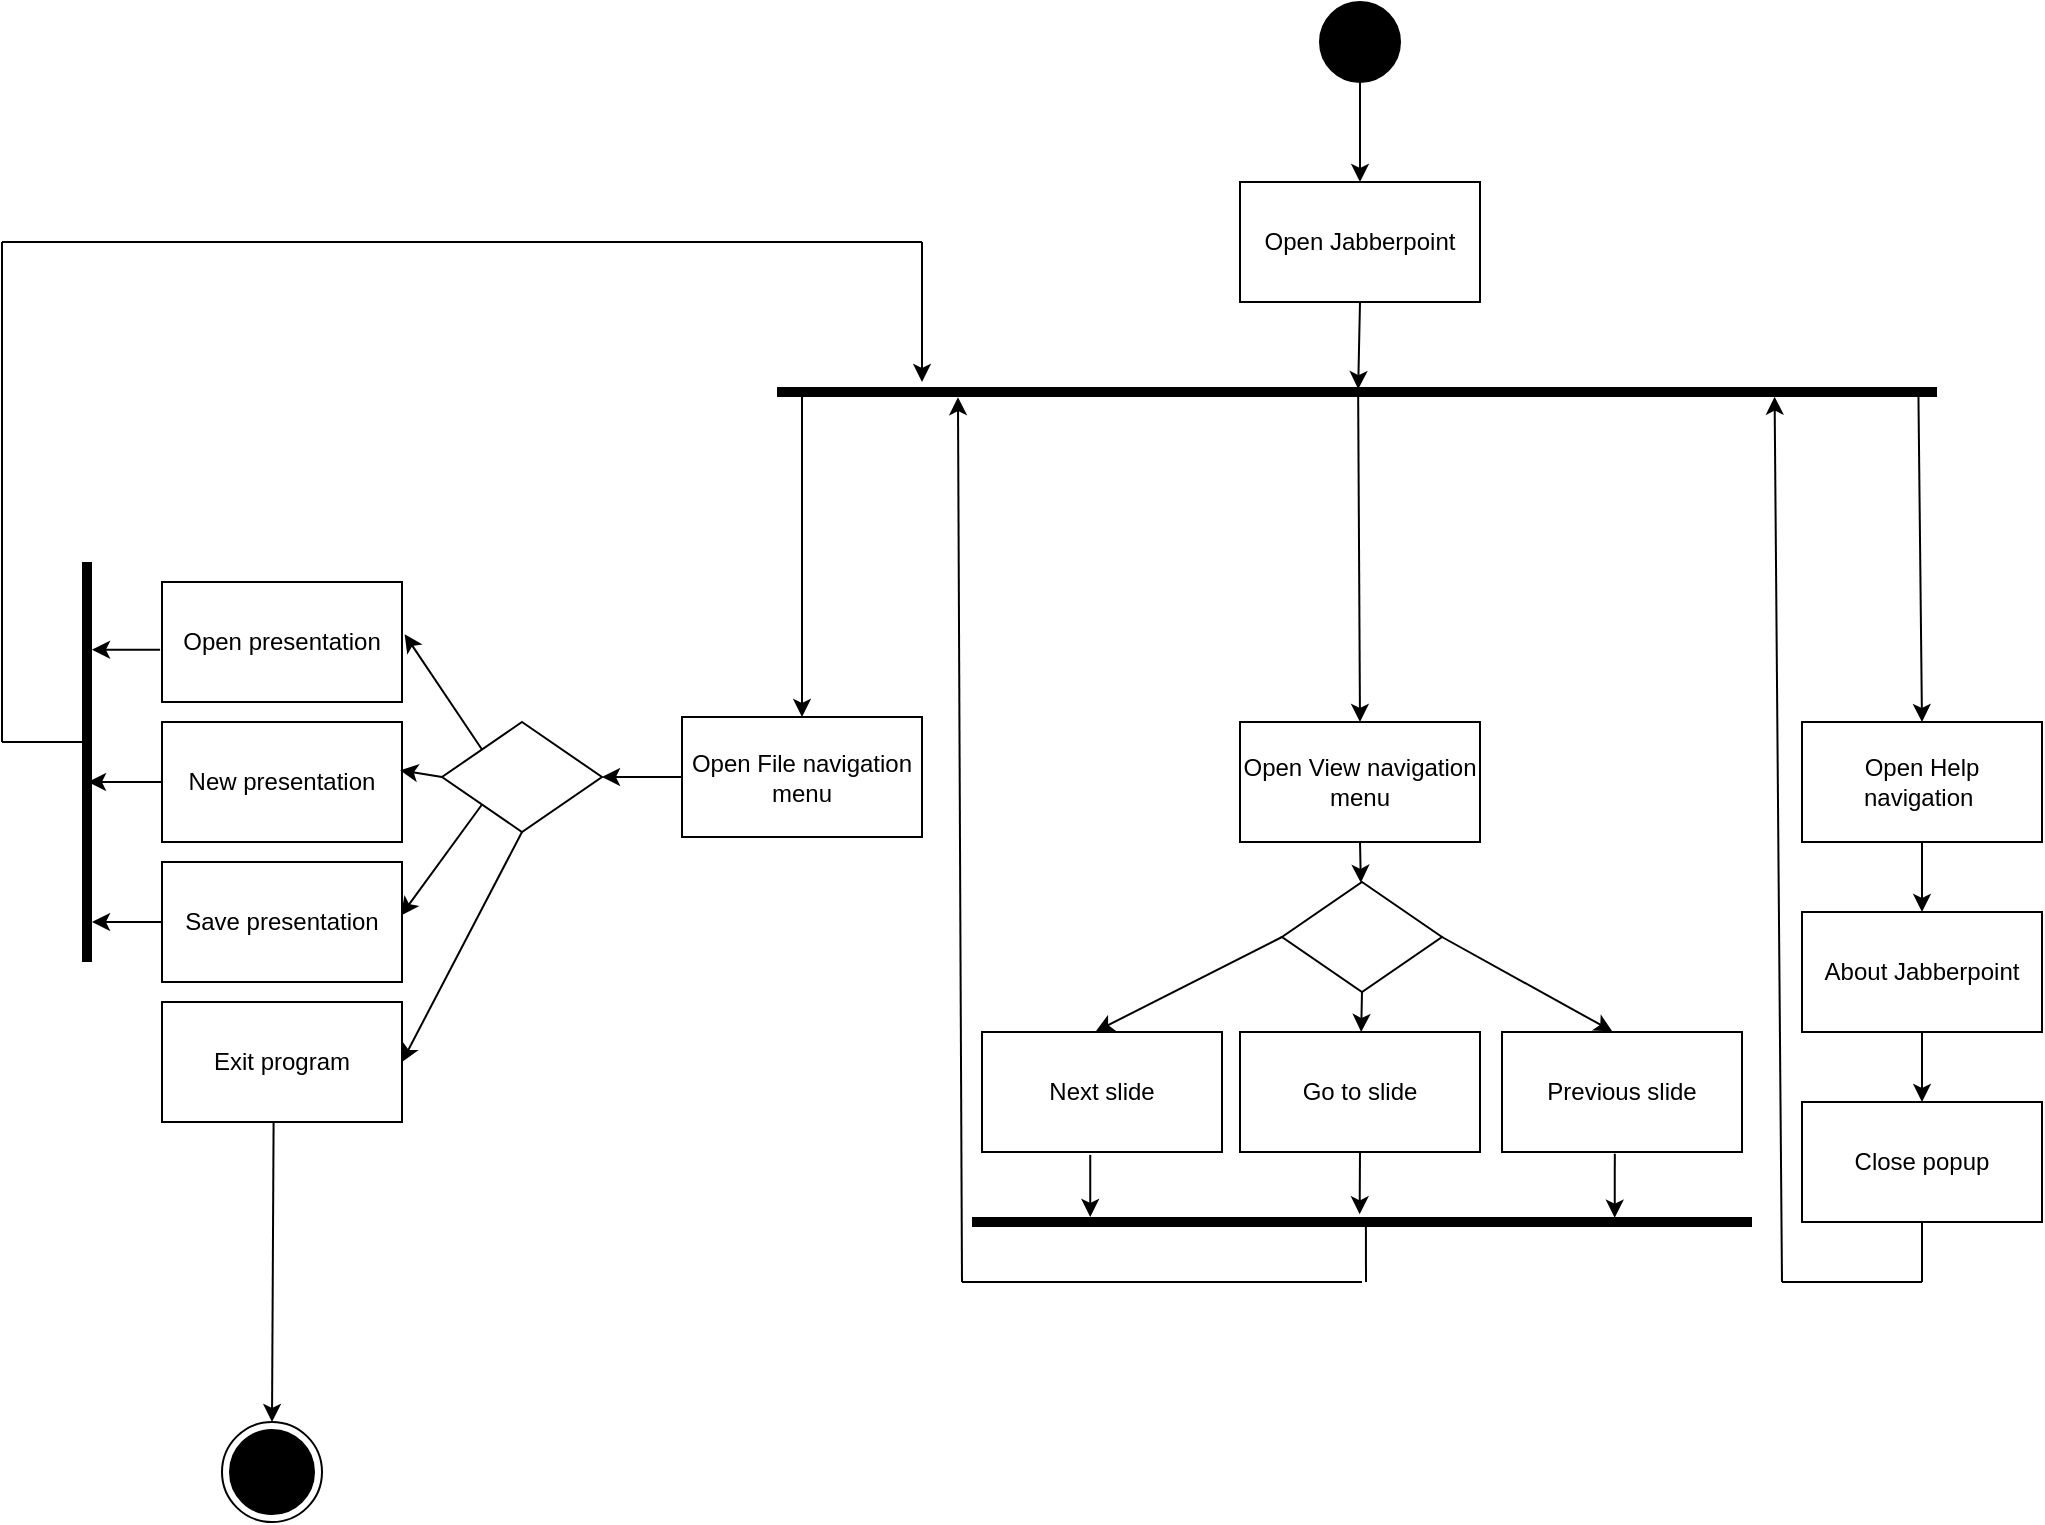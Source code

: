 <mxfile version="20.8.5" type="device"><diagram id="vNLxLb-PJYF013BAF8w1" name="Page-1"><mxGraphModel dx="3185" dy="1205" grid="1" gridSize="10" guides="1" tooltips="1" connect="1" arrows="1" fold="1" page="1" pageScale="1" pageWidth="827" pageHeight="1169" math="0" shadow="0"><root><mxCell id="0"/><mxCell id="1" parent="0"/><mxCell id="vcYzzI4dRrPzJKDC5KhZ-1" value="" style="shape=ellipse;html=1;fillColor=#000000;fontSize=18;fontColor=#ffffff;" parent="1" vertex="1"><mxGeometry x="399" y="70" width="40" height="40" as="geometry"/></mxCell><mxCell id="vcYzzI4dRrPzJKDC5KhZ-2" value="" style="ellipse;html=1;shape=endState;fillColor=#000000;strokeColor=#000000;" parent="1" vertex="1"><mxGeometry x="-150" y="780" width="50" height="50" as="geometry"/></mxCell><mxCell id="vcYzzI4dRrPzJKDC5KhZ-4" value="" style="endArrow=classic;html=1;rounded=0;exitX=0.5;exitY=1;exitDx=0;exitDy=0;entryX=0.5;entryY=0;entryDx=0;entryDy=0;" parent="1" source="vcYzzI4dRrPzJKDC5KhZ-1" target="vcYzzI4dRrPzJKDC5KhZ-7" edge="1"><mxGeometry width="50" height="50" relative="1" as="geometry"><mxPoint x="540" y="410" as="sourcePoint"/><mxPoint x="420" y="150" as="targetPoint"/></mxGeometry></mxCell><mxCell id="vcYzzI4dRrPzJKDC5KhZ-5" value="" style="endArrow=classic;html=1;rounded=0;entryX=0.5;entryY=0;entryDx=0;entryDy=0;" parent="1" source="vcYzzI4dRrPzJKDC5KhZ-24" target="vcYzzI4dRrPzJKDC5KhZ-6" edge="1"><mxGeometry width="50" height="50" relative="1" as="geometry"><mxPoint x="150" y="280" as="sourcePoint"/><mxPoint x="160" y="370" as="targetPoint"/></mxGeometry></mxCell><mxCell id="vcYzzI4dRrPzJKDC5KhZ-6" value="Open File navigation menu" style="rounded=0;whiteSpace=wrap;html=1;fillColor=none;" parent="1" vertex="1"><mxGeometry x="80" y="427.5" width="120" height="60" as="geometry"/></mxCell><mxCell id="vcYzzI4dRrPzJKDC5KhZ-7" value="Open Jabberpoint" style="rounded=0;whiteSpace=wrap;html=1;fillColor=none;" parent="1" vertex="1"><mxGeometry x="359" y="160" width="120" height="60" as="geometry"/></mxCell><mxCell id="vcYzzI4dRrPzJKDC5KhZ-8" value="" style="endArrow=classic;html=1;rounded=0;exitX=0.5;exitY=1;exitDx=0;exitDy=0;entryX=0.214;entryY=0.499;entryDx=0;entryDy=0;entryPerimeter=0;" parent="1" source="vcYzzI4dRrPzJKDC5KhZ-7" target="vcYzzI4dRrPzJKDC5KhZ-24" edge="1"><mxGeometry width="50" height="50" relative="1" as="geometry"><mxPoint x="350" y="390" as="sourcePoint"/><mxPoint x="419" y="260" as="targetPoint"/></mxGeometry></mxCell><mxCell id="vcYzzI4dRrPzJKDC5KhZ-9" value="" style="endArrow=classic;html=1;rounded=0;entryX=0.5;entryY=0;entryDx=0;entryDy=0;exitX=0.786;exitY=0.499;exitDx=0;exitDy=0;exitPerimeter=0;" parent="1" source="vcYzzI4dRrPzJKDC5KhZ-24" target="vcYzzI4dRrPzJKDC5KhZ-10" edge="1"><mxGeometry width="50" height="50" relative="1" as="geometry"><mxPoint x="419" y="330" as="sourcePoint"/><mxPoint x="439" y="430" as="targetPoint"/></mxGeometry></mxCell><mxCell id="vcYzzI4dRrPzJKDC5KhZ-10" value="Open View navigation menu" style="rounded=0;whiteSpace=wrap;html=1;fillColor=none;" parent="1" vertex="1"><mxGeometry x="359" y="430" width="120" height="60" as="geometry"/></mxCell><mxCell id="vcYzzI4dRrPzJKDC5KhZ-11" value="" style="endArrow=classic;html=1;rounded=0;entryX=0.5;entryY=0;entryDx=0;entryDy=0;exitX=0.9;exitY=0.016;exitDx=0;exitDy=0;exitPerimeter=0;" parent="1" source="vcYzzI4dRrPzJKDC5KhZ-24" target="vcYzzI4dRrPzJKDC5KhZ-12" edge="1"><mxGeometry width="50" height="50" relative="1" as="geometry"><mxPoint x="479" y="295" as="sourcePoint"/><mxPoint x="720" y="370" as="targetPoint"/></mxGeometry></mxCell><mxCell id="vcYzzI4dRrPzJKDC5KhZ-12" value="Open Help navigation&amp;nbsp;" style="rounded=0;whiteSpace=wrap;html=1;fillColor=none;" parent="1" vertex="1"><mxGeometry x="640" y="430" width="120" height="60" as="geometry"/></mxCell><mxCell id="vcYzzI4dRrPzJKDC5KhZ-16" value="" style="endArrow=classic;html=1;rounded=0;exitX=0;exitY=0.5;exitDx=0;exitDy=0;entryX=1;entryY=0.5;entryDx=0;entryDy=0;" parent="1" source="vcYzzI4dRrPzJKDC5KhZ-6" target="vcYzzI4dRrPzJKDC5KhZ-17" edge="1"><mxGeometry width="50" height="50" relative="1" as="geometry"><mxPoint x="90" y="650" as="sourcePoint"/><mxPoint x="20" y="470" as="targetPoint"/></mxGeometry></mxCell><mxCell id="vcYzzI4dRrPzJKDC5KhZ-17" value="" style="rhombus;whiteSpace=wrap;html=1;fillColor=none;" parent="1" vertex="1"><mxGeometry x="-40" y="430" width="80" height="55" as="geometry"/></mxCell><mxCell id="vcYzzI4dRrPzJKDC5KhZ-19" value="" style="endArrow=classic;html=1;rounded=0;exitX=0.5;exitY=1;exitDx=0;exitDy=0;entryX=1;entryY=0.5;entryDx=0;entryDy=0;" parent="1" source="vcYzzI4dRrPzJKDC5KhZ-17" target="vcYzzI4dRrPzJKDC5KhZ-26" edge="1"><mxGeometry width="50" height="50" relative="1" as="geometry"><mxPoint x="230" y="610" as="sourcePoint"/><mxPoint x="210" y="580" as="targetPoint"/></mxGeometry></mxCell><mxCell id="vcYzzI4dRrPzJKDC5KhZ-21" value="Open presentation" style="rounded=0;whiteSpace=wrap;html=1;fillColor=none;" parent="1" vertex="1"><mxGeometry x="-180" y="360" width="120" height="60" as="geometry"/></mxCell><mxCell id="vcYzzI4dRrPzJKDC5KhZ-22" value="New presentation" style="rounded=0;whiteSpace=wrap;html=1;fillColor=none;" parent="1" vertex="1"><mxGeometry x="-180" y="430" width="120" height="60" as="geometry"/></mxCell><mxCell id="vcYzzI4dRrPzJKDC5KhZ-24" value="" style="html=1;points=[];perimeter=orthogonalPerimeter;fillColor=#000000;strokeColor=none;rotation=90;" parent="1" vertex="1"><mxGeometry x="415" y="-25" width="5" height="580" as="geometry"/></mxCell><mxCell id="vcYzzI4dRrPzJKDC5KhZ-25" value="Save presentation" style="rounded=0;whiteSpace=wrap;html=1;fillColor=none;" parent="1" vertex="1"><mxGeometry x="-180" y="500" width="120" height="60" as="geometry"/></mxCell><mxCell id="vcYzzI4dRrPzJKDC5KhZ-26" value="Exit program" style="rounded=0;whiteSpace=wrap;html=1;fillColor=none;" parent="1" vertex="1"><mxGeometry x="-180" y="570" width="120" height="60" as="geometry"/></mxCell><mxCell id="vcYzzI4dRrPzJKDC5KhZ-29" value="" style="endArrow=classic;html=1;rounded=0;exitX=0;exitY=1;exitDx=0;exitDy=0;entryX=0.996;entryY=0.445;entryDx=0;entryDy=0;entryPerimeter=0;" parent="1" source="vcYzzI4dRrPzJKDC5KhZ-17" target="vcYzzI4dRrPzJKDC5KhZ-25" edge="1"><mxGeometry width="50" height="50" relative="1" as="geometry"><mxPoint x="80" y="610" as="sourcePoint"/><mxPoint x="130" y="560" as="targetPoint"/></mxGeometry></mxCell><mxCell id="vcYzzI4dRrPzJKDC5KhZ-30" value="" style="endArrow=classic;html=1;rounded=0;exitX=0;exitY=0.5;exitDx=0;exitDy=0;entryX=0.992;entryY=0.402;entryDx=0;entryDy=0;entryPerimeter=0;" parent="1" source="vcYzzI4dRrPzJKDC5KhZ-17" target="vcYzzI4dRrPzJKDC5KhZ-22" edge="1"><mxGeometry width="50" height="50" relative="1" as="geometry"><mxPoint x="-90" y="530" as="sourcePoint"/><mxPoint x="-40" y="480" as="targetPoint"/></mxGeometry></mxCell><mxCell id="vcYzzI4dRrPzJKDC5KhZ-31" value="" style="endArrow=classic;html=1;rounded=0;exitX=0;exitY=0;exitDx=0;exitDy=0;entryX=1.011;entryY=0.436;entryDx=0;entryDy=0;entryPerimeter=0;" parent="1" source="vcYzzI4dRrPzJKDC5KhZ-17" target="vcYzzI4dRrPzJKDC5KhZ-21" edge="1"><mxGeometry width="50" height="50" relative="1" as="geometry"><mxPoint x="-100" y="550" as="sourcePoint"/><mxPoint x="-50" y="500" as="targetPoint"/></mxGeometry></mxCell><mxCell id="vcYzzI4dRrPzJKDC5KhZ-32" value="" style="html=1;points=[];perimeter=orthogonalPerimeter;fillColor=#000000;strokeColor=none;" parent="1" vertex="1"><mxGeometry x="-220" y="350" width="5" height="200" as="geometry"/></mxCell><mxCell id="vcYzzI4dRrPzJKDC5KhZ-33" value="" style="endArrow=classic;html=1;rounded=0;exitX=-0.008;exitY=0.564;exitDx=0;exitDy=0;exitPerimeter=0;" parent="1" source="vcYzzI4dRrPzJKDC5KhZ-21" target="vcYzzI4dRrPzJKDC5KhZ-32" edge="1"><mxGeometry width="50" height="50" relative="1" as="geometry"><mxPoint x="-260" y="400" as="sourcePoint"/><mxPoint x="-210" y="350" as="targetPoint"/></mxGeometry></mxCell><mxCell id="vcYzzI4dRrPzJKDC5KhZ-34" value="" style="endArrow=classic;html=1;rounded=0;exitX=0;exitY=0.5;exitDx=0;exitDy=0;" parent="1" source="vcYzzI4dRrPzJKDC5KhZ-22" edge="1"><mxGeometry width="50" height="50" relative="1" as="geometry"><mxPoint x="-200" y="530" as="sourcePoint"/><mxPoint x="-217" y="460" as="targetPoint"/></mxGeometry></mxCell><mxCell id="vcYzzI4dRrPzJKDC5KhZ-35" value="" style="endArrow=classic;html=1;rounded=0;exitX=0;exitY=0.5;exitDx=0;exitDy=0;" parent="1" source="vcYzzI4dRrPzJKDC5KhZ-25" target="vcYzzI4dRrPzJKDC5KhZ-32" edge="1"><mxGeometry width="50" height="50" relative="1" as="geometry"><mxPoint x="-270" y="560" as="sourcePoint"/><mxPoint x="-220" y="510" as="targetPoint"/></mxGeometry></mxCell><mxCell id="vcYzzI4dRrPzJKDC5KhZ-38" value="" style="endArrow=none;html=1;rounded=0;entryX=0.4;entryY=0.45;entryDx=0;entryDy=0;entryPerimeter=0;" parent="1" target="vcYzzI4dRrPzJKDC5KhZ-32" edge="1"><mxGeometry width="50" height="50" relative="1" as="geometry"><mxPoint x="-260" y="440" as="sourcePoint"/><mxPoint x="-210" y="450" as="targetPoint"/></mxGeometry></mxCell><mxCell id="vcYzzI4dRrPzJKDC5KhZ-39" value="" style="endArrow=none;html=1;rounded=0;" parent="1" edge="1"><mxGeometry width="50" height="50" relative="1" as="geometry"><mxPoint x="-260" y="440" as="sourcePoint"/><mxPoint x="-260" y="190" as="targetPoint"/></mxGeometry></mxCell><mxCell id="vcYzzI4dRrPzJKDC5KhZ-41" value="" style="endArrow=none;html=1;rounded=0;" parent="1" edge="1"><mxGeometry width="50" height="50" relative="1" as="geometry"><mxPoint x="-260" y="190" as="sourcePoint"/><mxPoint x="200" y="190" as="targetPoint"/></mxGeometry></mxCell><mxCell id="vcYzzI4dRrPzJKDC5KhZ-42" value="" style="endArrow=classic;html=1;rounded=0;" parent="1" edge="1"><mxGeometry width="50" height="50" relative="1" as="geometry"><mxPoint x="200" y="190" as="sourcePoint"/><mxPoint x="200" y="260" as="targetPoint"/></mxGeometry></mxCell><mxCell id="vcYzzI4dRrPzJKDC5KhZ-43" value="Next slide" style="rounded=0;whiteSpace=wrap;html=1;fillColor=none;" parent="1" vertex="1"><mxGeometry x="230" y="585" width="120" height="60" as="geometry"/></mxCell><mxCell id="vcYzzI4dRrPzJKDC5KhZ-44" value="Previous slide" style="rounded=0;whiteSpace=wrap;html=1;fillColor=none;" parent="1" vertex="1"><mxGeometry x="490" y="585" width="120" height="60" as="geometry"/></mxCell><mxCell id="vcYzzI4dRrPzJKDC5KhZ-45" value="Go to slide" style="rounded=0;whiteSpace=wrap;html=1;fillColor=none;" parent="1" vertex="1"><mxGeometry x="359" y="585" width="120" height="60" as="geometry"/></mxCell><mxCell id="vcYzzI4dRrPzJKDC5KhZ-46" value="" style="endArrow=classic;html=1;rounded=0;exitX=0.5;exitY=1;exitDx=0;exitDy=0;" parent="1" source="vcYzzI4dRrPzJKDC5KhZ-10" target="vcYzzI4dRrPzJKDC5KhZ-47" edge="1"><mxGeometry width="50" height="50" relative="1" as="geometry"><mxPoint x="400" y="660" as="sourcePoint"/><mxPoint x="370" y="620" as="targetPoint"/></mxGeometry></mxCell><mxCell id="vcYzzI4dRrPzJKDC5KhZ-47" value="" style="rhombus;whiteSpace=wrap;html=1;fillColor=none;" parent="1" vertex="1"><mxGeometry x="380" y="510" width="80" height="55" as="geometry"/></mxCell><mxCell id="vcYzzI4dRrPzJKDC5KhZ-48" value="" style="endArrow=classic;html=1;rounded=0;exitX=1;exitY=0.5;exitDx=0;exitDy=0;entryX=0.46;entryY=-0.005;entryDx=0;entryDy=0;entryPerimeter=0;" parent="1" source="vcYzzI4dRrPzJKDC5KhZ-47" target="vcYzzI4dRrPzJKDC5KhZ-44" edge="1"><mxGeometry width="50" height="50" relative="1" as="geometry"><mxPoint x="500" y="580" as="sourcePoint"/><mxPoint x="550" y="530" as="targetPoint"/></mxGeometry></mxCell><mxCell id="vcYzzI4dRrPzJKDC5KhZ-49" value="" style="endArrow=classic;html=1;rounded=0;exitX=0.5;exitY=1;exitDx=0;exitDy=0;" parent="1" source="vcYzzI4dRrPzJKDC5KhZ-47" target="vcYzzI4dRrPzJKDC5KhZ-45" edge="1"><mxGeometry width="50" height="50" relative="1" as="geometry"><mxPoint x="180" y="590" as="sourcePoint"/><mxPoint x="230" y="540" as="targetPoint"/></mxGeometry></mxCell><mxCell id="vcYzzI4dRrPzJKDC5KhZ-50" value="" style="endArrow=classic;html=1;rounded=0;exitX=0;exitY=0.5;exitDx=0;exitDy=0;entryX=0.474;entryY=-0.005;entryDx=0;entryDy=0;entryPerimeter=0;" parent="1" source="vcYzzI4dRrPzJKDC5KhZ-47" target="vcYzzI4dRrPzJKDC5KhZ-43" edge="1"><mxGeometry width="50" height="50" relative="1" as="geometry"><mxPoint x="200" y="520" as="sourcePoint"/><mxPoint x="250" y="470" as="targetPoint"/></mxGeometry></mxCell><mxCell id="vcYzzI4dRrPzJKDC5KhZ-52" value="" style="html=1;points=[];perimeter=orthogonalPerimeter;fillColor=#000000;strokeColor=none;rotation=90;" parent="1" vertex="1"><mxGeometry x="417.5" y="485" width="5" height="390" as="geometry"/></mxCell><mxCell id="vcYzzI4dRrPzJKDC5KhZ-53" value="" style="endArrow=classic;html=1;rounded=0;exitX=0.451;exitY=1.024;exitDx=0;exitDy=0;exitPerimeter=0;" parent="1" source="vcYzzI4dRrPzJKDC5KhZ-43" target="vcYzzI4dRrPzJKDC5KhZ-52" edge="1"><mxGeometry width="50" height="50" relative="1" as="geometry"><mxPoint x="380" y="770" as="sourcePoint"/><mxPoint x="430" y="720" as="targetPoint"/></mxGeometry></mxCell><mxCell id="vcYzzI4dRrPzJKDC5KhZ-54" value="" style="endArrow=classic;html=1;rounded=0;exitX=0.5;exitY=1;exitDx=0;exitDy=0;entryX=-0.271;entryY=0.503;entryDx=0;entryDy=0;entryPerimeter=0;" parent="1" source="vcYzzI4dRrPzJKDC5KhZ-45" target="vcYzzI4dRrPzJKDC5KhZ-52" edge="1"><mxGeometry width="50" height="50" relative="1" as="geometry"><mxPoint x="410" y="740" as="sourcePoint"/><mxPoint x="460" y="690" as="targetPoint"/></mxGeometry></mxCell><mxCell id="vcYzzI4dRrPzJKDC5KhZ-55" value="" style="endArrow=classic;html=1;rounded=0;exitX=0.47;exitY=1.014;exitDx=0;exitDy=0;exitPerimeter=0;entryX=0.071;entryY=0.176;entryDx=0;entryDy=0;entryPerimeter=0;" parent="1" source="vcYzzI4dRrPzJKDC5KhZ-44" target="vcYzzI4dRrPzJKDC5KhZ-52" edge="1"><mxGeometry width="50" height="50" relative="1" as="geometry"><mxPoint x="600" y="780" as="sourcePoint"/><mxPoint x="650" y="730" as="targetPoint"/></mxGeometry></mxCell><mxCell id="vcYzzI4dRrPzJKDC5KhZ-57" value="" style="endArrow=none;html=1;rounded=0;entryX=0.871;entryY=0.495;entryDx=0;entryDy=0;entryPerimeter=0;" parent="1" target="vcYzzI4dRrPzJKDC5KhZ-52" edge="1"><mxGeometry width="50" height="50" relative="1" as="geometry"><mxPoint x="422" y="710" as="sourcePoint"/><mxPoint x="430" y="700" as="targetPoint"/></mxGeometry></mxCell><mxCell id="vcYzzI4dRrPzJKDC5KhZ-58" value="" style="endArrow=none;html=1;rounded=0;" parent="1" edge="1"><mxGeometry width="50" height="50" relative="1" as="geometry"><mxPoint x="220" y="710" as="sourcePoint"/><mxPoint x="420" y="710" as="targetPoint"/></mxGeometry></mxCell><mxCell id="vcYzzI4dRrPzJKDC5KhZ-59" value="" style="endArrow=classic;html=1;rounded=0;entryX=1.014;entryY=0.844;entryDx=0;entryDy=0;entryPerimeter=0;" parent="1" target="vcYzzI4dRrPzJKDC5KhZ-24" edge="1"><mxGeometry width="50" height="50" relative="1" as="geometry"><mxPoint x="220" y="710" as="sourcePoint"/><mxPoint x="250" y="560" as="targetPoint"/></mxGeometry></mxCell><mxCell id="vcYzzI4dRrPzJKDC5KhZ-60" value="" style="endArrow=classic;html=1;rounded=0;exitX=0.5;exitY=1;exitDx=0;exitDy=0;entryX=0.5;entryY=0;entryDx=0;entryDy=0;" parent="1" source="vcYzzI4dRrPzJKDC5KhZ-12" target="vcYzzI4dRrPzJKDC5KhZ-67" edge="1"><mxGeometry width="50" height="50" relative="1" as="geometry"><mxPoint x="670" y="570" as="sourcePoint"/><mxPoint x="700" y="530" as="targetPoint"/></mxGeometry></mxCell><mxCell id="vcYzzI4dRrPzJKDC5KhZ-61" value="Close popup" style="rounded=0;whiteSpace=wrap;html=1;fillColor=none;" parent="1" vertex="1"><mxGeometry x="640" y="620" width="120" height="60" as="geometry"/></mxCell><mxCell id="vcYzzI4dRrPzJKDC5KhZ-63" value="" style="endArrow=none;html=1;rounded=0;exitX=0.5;exitY=1;exitDx=0;exitDy=0;" parent="1" source="vcYzzI4dRrPzJKDC5KhZ-61" edge="1"><mxGeometry width="50" height="50" relative="1" as="geometry"><mxPoint x="780" y="680" as="sourcePoint"/><mxPoint x="700" y="710" as="targetPoint"/></mxGeometry></mxCell><mxCell id="vcYzzI4dRrPzJKDC5KhZ-64" value="" style="endArrow=none;html=1;rounded=0;" parent="1" edge="1"><mxGeometry width="50" height="50" relative="1" as="geometry"><mxPoint x="630" y="710" as="sourcePoint"/><mxPoint x="700" y="710" as="targetPoint"/></mxGeometry></mxCell><mxCell id="vcYzzI4dRrPzJKDC5KhZ-65" value="" style="endArrow=classic;html=1;rounded=0;entryX=0.967;entryY=0.14;entryDx=0;entryDy=0;entryPerimeter=0;" parent="1" target="vcYzzI4dRrPzJKDC5KhZ-24" edge="1"><mxGeometry width="50" height="50" relative="1" as="geometry"><mxPoint x="630" y="710" as="sourcePoint"/><mxPoint x="650" y="380" as="targetPoint"/></mxGeometry></mxCell><mxCell id="vcYzzI4dRrPzJKDC5KhZ-67" value="About Jabberpoint" style="rounded=0;whiteSpace=wrap;html=1;fillColor=none;" parent="1" vertex="1"><mxGeometry x="640" y="525" width="120" height="60" as="geometry"/></mxCell><mxCell id="vcYzzI4dRrPzJKDC5KhZ-69" value="" style="endArrow=classic;html=1;rounded=0;exitX=0.5;exitY=1;exitDx=0;exitDy=0;entryX=0.5;entryY=0;entryDx=0;entryDy=0;" parent="1" source="vcYzzI4dRrPzJKDC5KhZ-67" target="vcYzzI4dRrPzJKDC5KhZ-61" edge="1"><mxGeometry width="50" height="50" relative="1" as="geometry"><mxPoint x="850" y="680" as="sourcePoint"/><mxPoint x="900" y="630" as="targetPoint"/></mxGeometry></mxCell><mxCell id="vcYzzI4dRrPzJKDC5KhZ-71" value="" style="endArrow=classic;html=1;rounded=0;exitX=0.465;exitY=0.991;exitDx=0;exitDy=0;exitPerimeter=0;entryX=0.5;entryY=0;entryDx=0;entryDy=0;" parent="1" source="vcYzzI4dRrPzJKDC5KhZ-26" target="vcYzzI4dRrPzJKDC5KhZ-2" edge="1"><mxGeometry width="50" height="50" relative="1" as="geometry"><mxPoint x="-110" y="740" as="sourcePoint"/><mxPoint x="-124" y="770" as="targetPoint"/></mxGeometry></mxCell></root></mxGraphModel></diagram></mxfile>